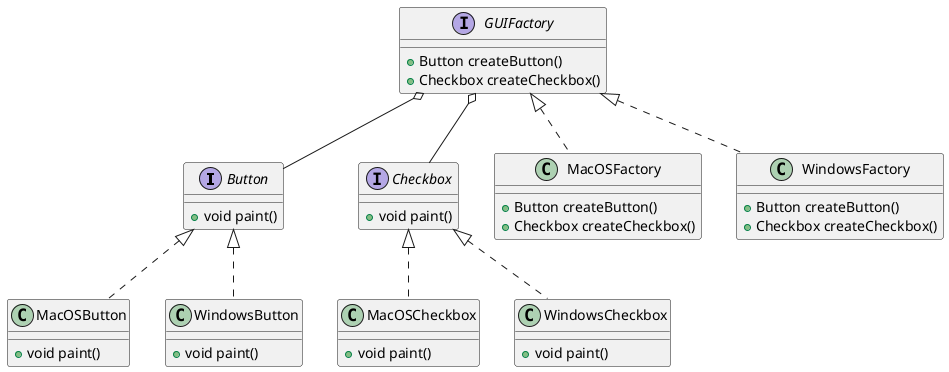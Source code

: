 @startuml
interface Button {
    +void paint()
}

class MacOSButton {
    +void paint()
}

class WindowsButton {
    +void paint()
}

Button <|.. MacOSButton
Button <|.. WindowsButton

interface Checkbox {
    +void paint()
}

class MacOSCheckbox {
    +void paint()
}

class WindowsCheckbox {
    +void paint()
}

Checkbox <|.. MacOSCheckbox
Checkbox <|.. WindowsCheckbox

interface GUIFactory {
    +Button createButton()
    +Checkbox createCheckbox()
}

class MacOSFactory {
    +Button createButton()
    +Checkbox createCheckbox()
}

class WindowsFactory {
    +Button createButton()
    +Checkbox createCheckbox()
}

GUIFactory <|.. MacOSFactory
GUIFactory <|.. WindowsFactory
GUIFactory o-- Button
GUIFactory o-- Checkbox
@enduml
